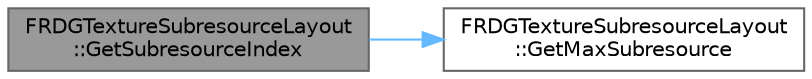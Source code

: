digraph "FRDGTextureSubresourceLayout::GetSubresourceIndex"
{
 // INTERACTIVE_SVG=YES
 // LATEX_PDF_SIZE
  bgcolor="transparent";
  edge [fontname=Helvetica,fontsize=10,labelfontname=Helvetica,labelfontsize=10];
  node [fontname=Helvetica,fontsize=10,shape=box,height=0.2,width=0.4];
  rankdir="LR";
  Node1 [id="Node000001",label="FRDGTextureSubresourceLayout\l::GetSubresourceIndex",height=0.2,width=0.4,color="gray40", fillcolor="grey60", style="filled", fontcolor="black",tooltip=" "];
  Node1 -> Node2 [id="edge1_Node000001_Node000002",color="steelblue1",style="solid",tooltip=" "];
  Node2 [id="Node000002",label="FRDGTextureSubresourceLayout\l::GetMaxSubresource",height=0.2,width=0.4,color="grey40", fillcolor="white", style="filled",URL="$db/d03/structFRDGTextureSubresourceLayout.html#a4823ee2eacb850ad90df7bff89d42cf6",tooltip=" "];
}
